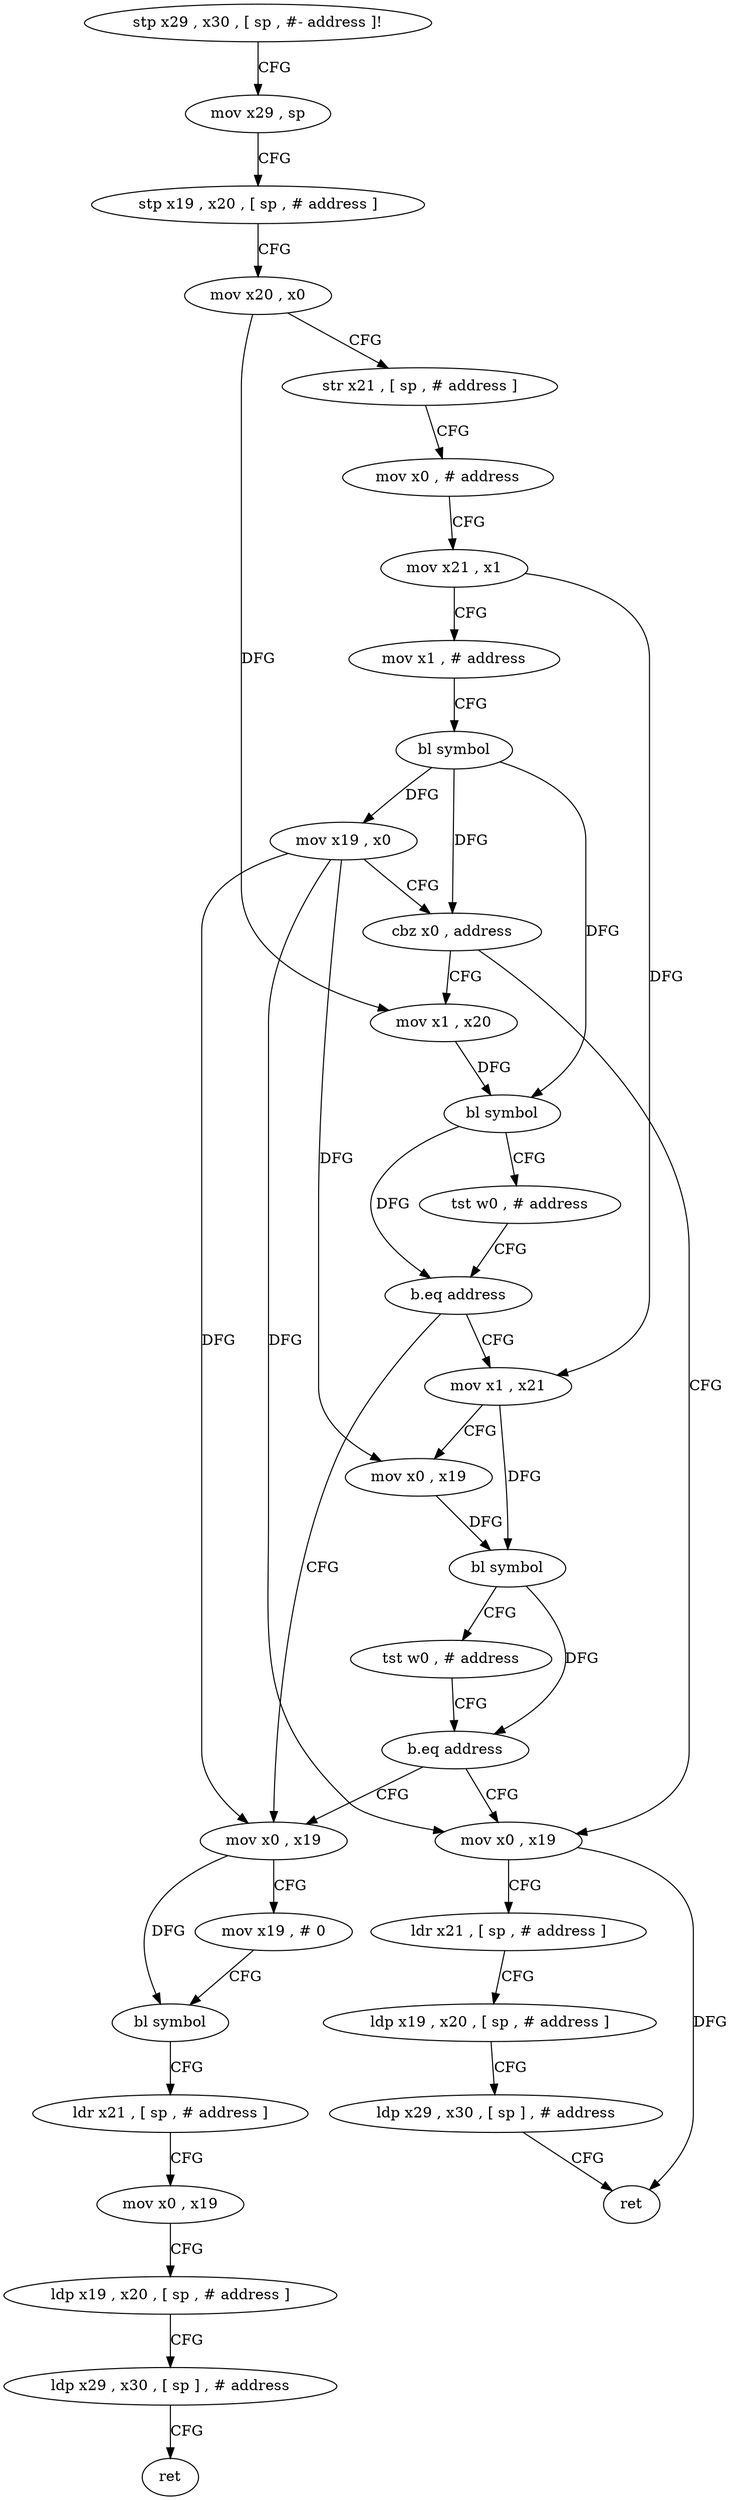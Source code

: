digraph "func" {
"84136" [label = "stp x29 , x30 , [ sp , #- address ]!" ]
"84140" [label = "mov x29 , sp" ]
"84144" [label = "stp x19 , x20 , [ sp , # address ]" ]
"84148" [label = "mov x20 , x0" ]
"84152" [label = "str x21 , [ sp , # address ]" ]
"84156" [label = "mov x0 , # address" ]
"84160" [label = "mov x21 , x1" ]
"84164" [label = "mov x1 , # address" ]
"84168" [label = "bl symbol" ]
"84172" [label = "mov x19 , x0" ]
"84176" [label = "cbz x0 , address" ]
"84216" [label = "mov x0 , x19" ]
"84180" [label = "mov x1 , x20" ]
"84220" [label = "ldr x21 , [ sp , # address ]" ]
"84224" [label = "ldp x19 , x20 , [ sp , # address ]" ]
"84228" [label = "ldp x29 , x30 , [ sp ] , # address" ]
"84232" [label = "ret" ]
"84184" [label = "bl symbol" ]
"84188" [label = "tst w0 , # address" ]
"84192" [label = "b.eq address" ]
"84240" [label = "mov x0 , x19" ]
"84196" [label = "mov x1 , x21" ]
"84244" [label = "mov x19 , # 0" ]
"84248" [label = "bl symbol" ]
"84252" [label = "ldr x21 , [ sp , # address ]" ]
"84256" [label = "mov x0 , x19" ]
"84260" [label = "ldp x19 , x20 , [ sp , # address ]" ]
"84264" [label = "ldp x29 , x30 , [ sp ] , # address" ]
"84268" [label = "ret" ]
"84200" [label = "mov x0 , x19" ]
"84204" [label = "bl symbol" ]
"84208" [label = "tst w0 , # address" ]
"84212" [label = "b.eq address" ]
"84136" -> "84140" [ label = "CFG" ]
"84140" -> "84144" [ label = "CFG" ]
"84144" -> "84148" [ label = "CFG" ]
"84148" -> "84152" [ label = "CFG" ]
"84148" -> "84180" [ label = "DFG" ]
"84152" -> "84156" [ label = "CFG" ]
"84156" -> "84160" [ label = "CFG" ]
"84160" -> "84164" [ label = "CFG" ]
"84160" -> "84196" [ label = "DFG" ]
"84164" -> "84168" [ label = "CFG" ]
"84168" -> "84172" [ label = "DFG" ]
"84168" -> "84176" [ label = "DFG" ]
"84168" -> "84184" [ label = "DFG" ]
"84172" -> "84176" [ label = "CFG" ]
"84172" -> "84216" [ label = "DFG" ]
"84172" -> "84240" [ label = "DFG" ]
"84172" -> "84200" [ label = "DFG" ]
"84176" -> "84216" [ label = "CFG" ]
"84176" -> "84180" [ label = "CFG" ]
"84216" -> "84220" [ label = "CFG" ]
"84216" -> "84232" [ label = "DFG" ]
"84180" -> "84184" [ label = "DFG" ]
"84220" -> "84224" [ label = "CFG" ]
"84224" -> "84228" [ label = "CFG" ]
"84228" -> "84232" [ label = "CFG" ]
"84184" -> "84188" [ label = "CFG" ]
"84184" -> "84192" [ label = "DFG" ]
"84188" -> "84192" [ label = "CFG" ]
"84192" -> "84240" [ label = "CFG" ]
"84192" -> "84196" [ label = "CFG" ]
"84240" -> "84244" [ label = "CFG" ]
"84240" -> "84248" [ label = "DFG" ]
"84196" -> "84200" [ label = "CFG" ]
"84196" -> "84204" [ label = "DFG" ]
"84244" -> "84248" [ label = "CFG" ]
"84248" -> "84252" [ label = "CFG" ]
"84252" -> "84256" [ label = "CFG" ]
"84256" -> "84260" [ label = "CFG" ]
"84260" -> "84264" [ label = "CFG" ]
"84264" -> "84268" [ label = "CFG" ]
"84200" -> "84204" [ label = "DFG" ]
"84204" -> "84208" [ label = "CFG" ]
"84204" -> "84212" [ label = "DFG" ]
"84208" -> "84212" [ label = "CFG" ]
"84212" -> "84240" [ label = "CFG" ]
"84212" -> "84216" [ label = "CFG" ]
}
